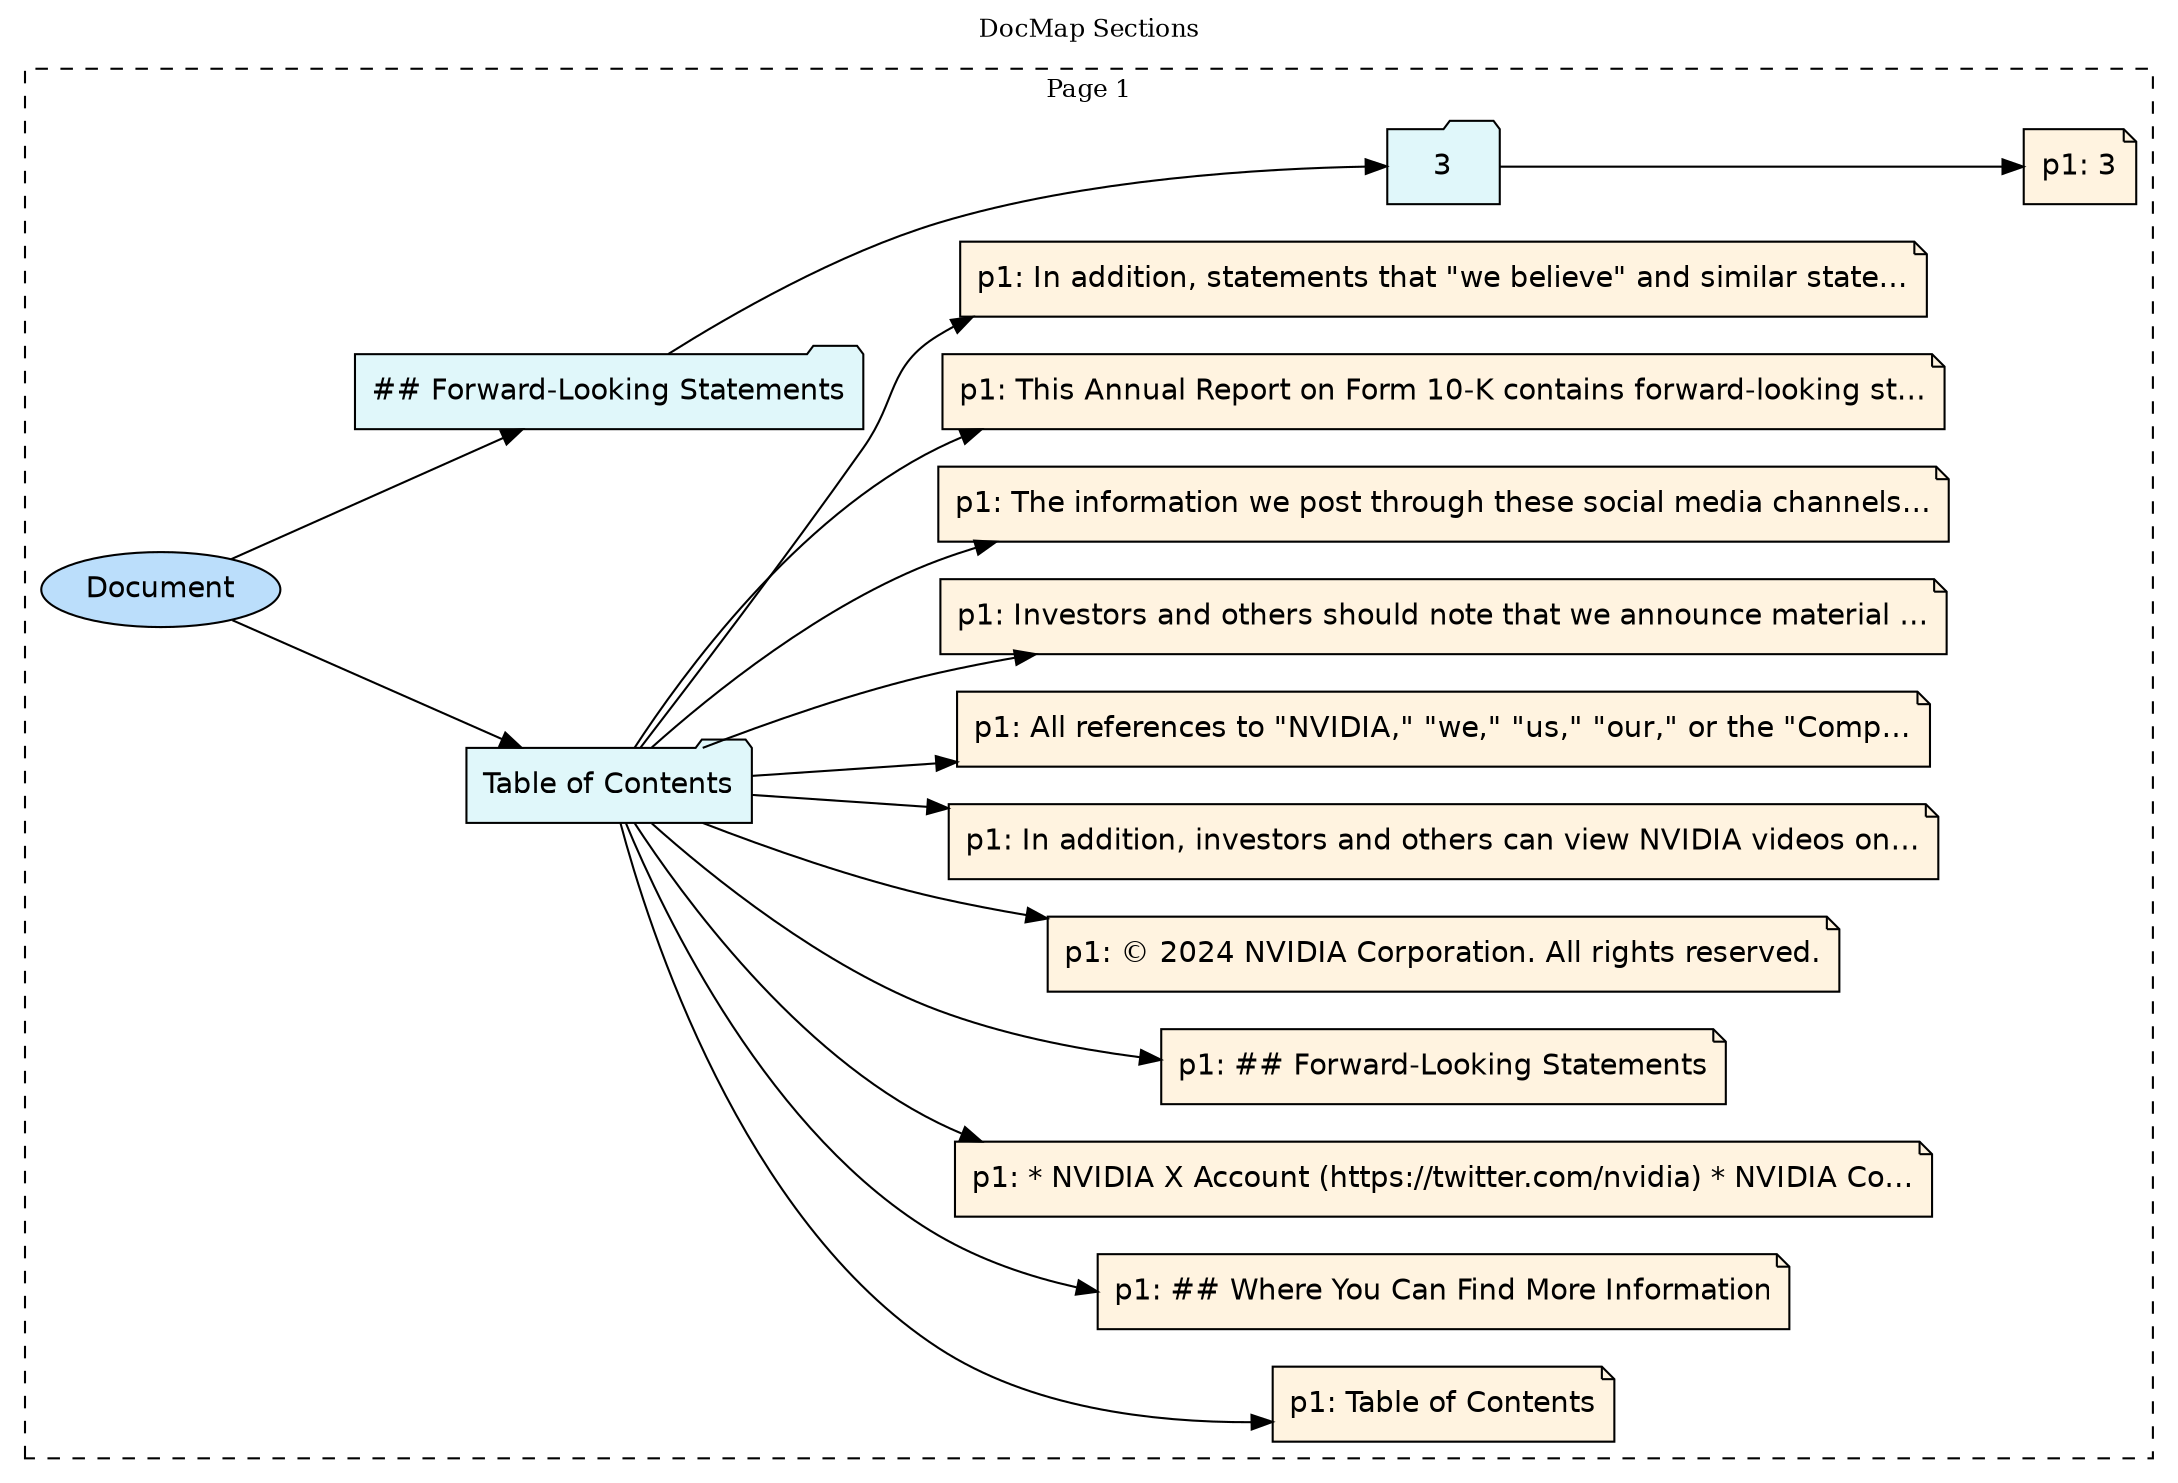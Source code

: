digraph doc_sections {  graph [rankdir=LR, fontsize=12, labelloc=t, label="DocMap Sections"];  node [shape=box, fontname="Helvetica", style="filled", fillcolor="#f5f5f5"];  doc_root [label="Document", shape=oval, fillcolor="#bbdefb"];
  subgraph cluster_page_1 {
    label="Page 1";
    style=dashed;
    para_0 [label="p1: Table of Contents", shape=note, fillcolor="#fff3e0"];
  sec_0 [label="Table of Contents", shape=folder, fillcolor="#e0f7fa"];
  doc_root -> sec_0;
    sec_0 -> para_0;
    para_1 [label="p1: ## Where You Can Find More Information", shape=note, fillcolor="#fff3e0"];
    sec_0 -> para_1;
    para_2 [label="p1: * NVIDIA X Account (https://twitter.com/nvidia) * NVIDIA Co…", shape=note, fillcolor="#fff3e0"];
    sec_0 -> para_2;
    para_3 [label="p1: ## Forward-Looking Statements", shape=note, fillcolor="#fff3e0"];
    sec_0 -> para_3;
    para_4 [label="p1: © 2024 NVIDIA Corporation. All rights reserved.", shape=note, fillcolor="#fff3e0"];
    sec_0 -> para_4;
    para_5 [label="p1: In addition, investors and others can view NVIDIA videos on…", shape=note, fillcolor="#fff3e0"];
    sec_0 -> para_5;
    para_6 [label="p1: All references to \"NVIDIA,\" \"we,\" \"us,\" \"our,\" or the \"Comp…", shape=note, fillcolor="#fff3e0"];
    sec_0 -> para_6;
    para_7 [label="p1: Investors and others should note that we announce material …", shape=note, fillcolor="#fff3e0"];
    sec_0 -> para_7;
    para_8 [label="p1: The information we post through these social media channels…", shape=note, fillcolor="#fff3e0"];
    sec_0 -> para_8;
    para_9 [label="p1: This Annual Report on Form 10-K contains forward-looking st…", shape=note, fillcolor="#fff3e0"];
    sec_0 -> para_9;
    para_10 [label="p1: In addition, statements that \"we believe\" and similar state…", shape=note, fillcolor="#fff3e0"];
    sec_0 -> para_10;
    para_11 [label="p1: 3", shape=note, fillcolor="#fff3e0"];
  sec_1 [label="3", shape=folder, fillcolor="#e0f7fa"];
  sec_2 [label="## Forward-Looking Statements", shape=folder, fillcolor="#e0f7fa"];
  doc_root -> sec_2;
  sec_2 -> sec_1;
    sec_1 -> para_11;
  }
}
